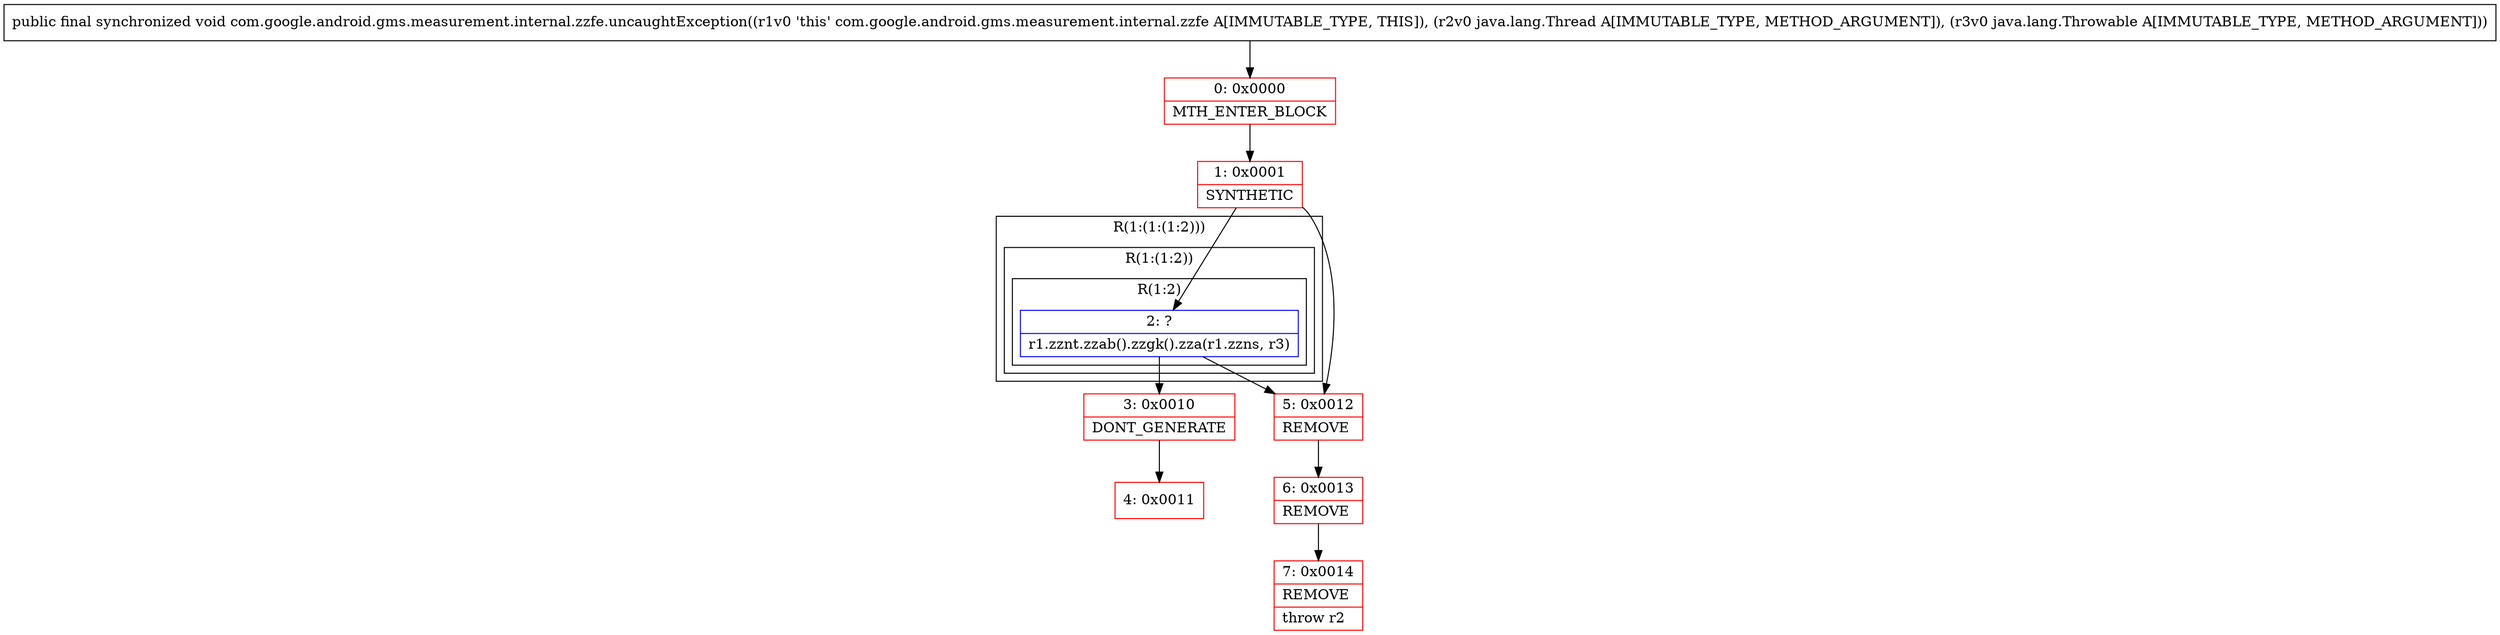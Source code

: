 digraph "CFG forcom.google.android.gms.measurement.internal.zzfe.uncaughtException(Ljava\/lang\/Thread;Ljava\/lang\/Throwable;)V" {
subgraph cluster_Region_114275406 {
label = "R(1:(1:(1:2)))";
node [shape=record,color=blue];
subgraph cluster_Region_1992744803 {
label = "R(1:(1:2))";
node [shape=record,color=blue];
subgraph cluster_Region_1458007401 {
label = "R(1:2)";
node [shape=record,color=blue];
Node_2 [shape=record,label="{2\:\ ?|r1.zznt.zzab().zzgk().zza(r1.zzns, r3)\l}"];
}
}
}
Node_0 [shape=record,color=red,label="{0\:\ 0x0000|MTH_ENTER_BLOCK\l}"];
Node_1 [shape=record,color=red,label="{1\:\ 0x0001|SYNTHETIC\l}"];
Node_3 [shape=record,color=red,label="{3\:\ 0x0010|DONT_GENERATE\l}"];
Node_4 [shape=record,color=red,label="{4\:\ 0x0011}"];
Node_5 [shape=record,color=red,label="{5\:\ 0x0012|REMOVE\l}"];
Node_6 [shape=record,color=red,label="{6\:\ 0x0013|REMOVE\l}"];
Node_7 [shape=record,color=red,label="{7\:\ 0x0014|REMOVE\l|throw r2\l}"];
MethodNode[shape=record,label="{public final synchronized void com.google.android.gms.measurement.internal.zzfe.uncaughtException((r1v0 'this' com.google.android.gms.measurement.internal.zzfe A[IMMUTABLE_TYPE, THIS]), (r2v0 java.lang.Thread A[IMMUTABLE_TYPE, METHOD_ARGUMENT]), (r3v0 java.lang.Throwable A[IMMUTABLE_TYPE, METHOD_ARGUMENT])) }"];
MethodNode -> Node_0;
Node_2 -> Node_3;
Node_2 -> Node_5;
Node_0 -> Node_1;
Node_1 -> Node_2;
Node_1 -> Node_5;
Node_3 -> Node_4;
Node_5 -> Node_6;
Node_6 -> Node_7;
}

